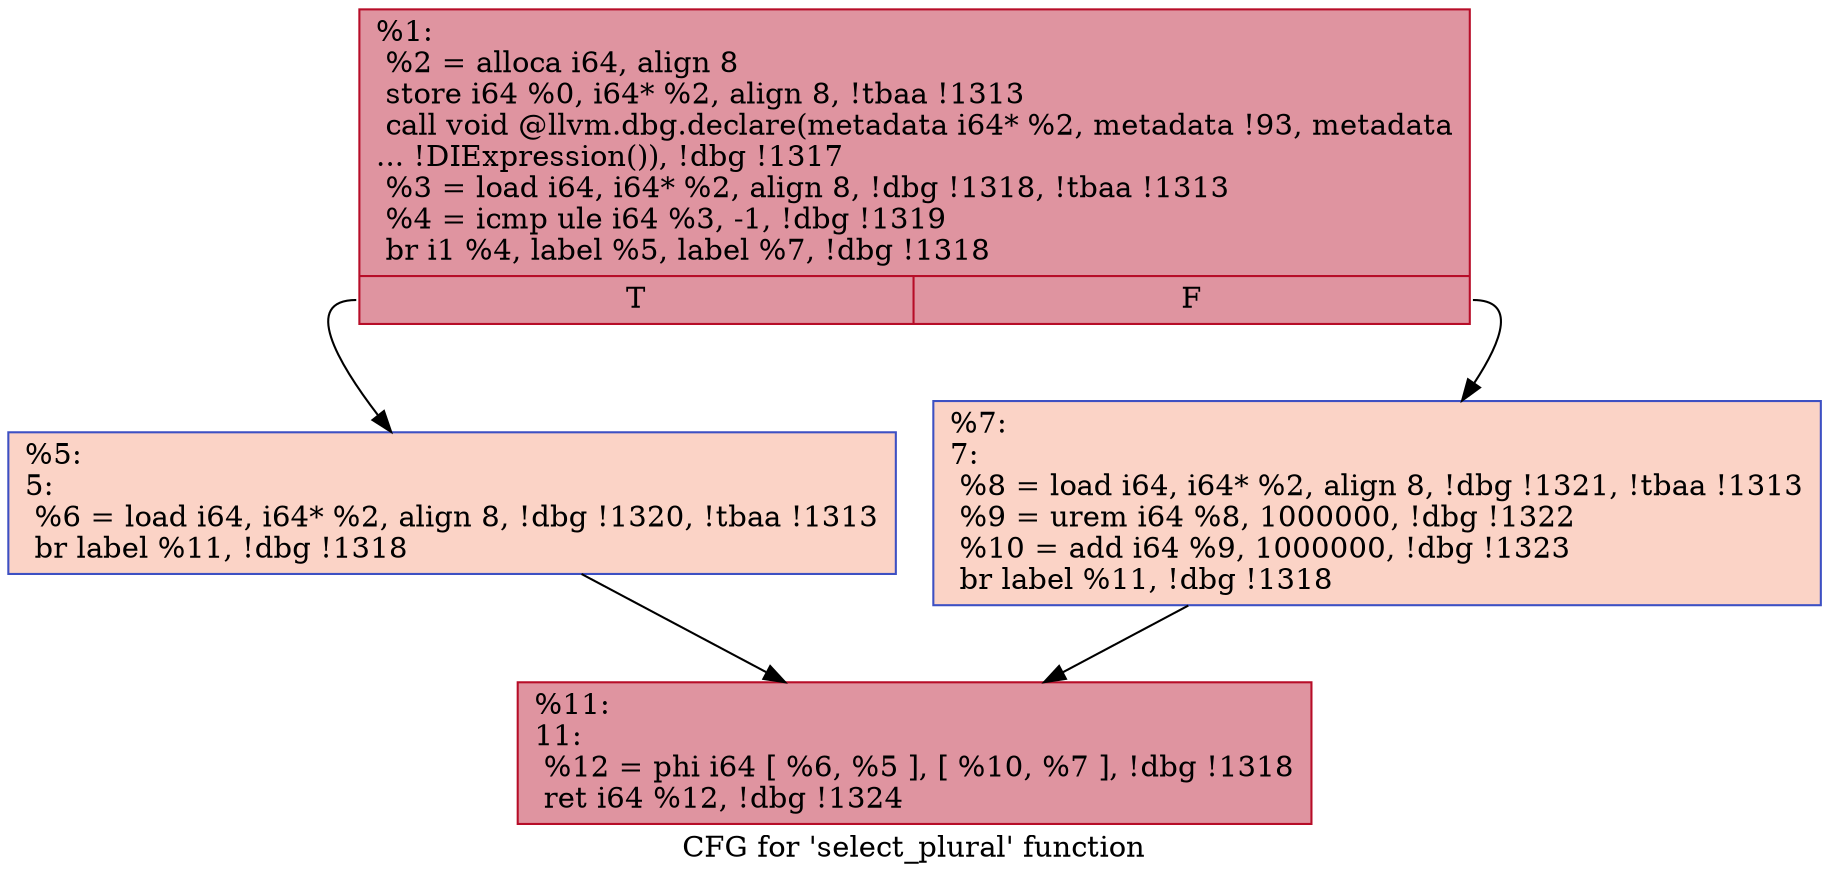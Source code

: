digraph "CFG for 'select_plural' function" {
	label="CFG for 'select_plural' function";

	Node0xf9c2d0 [shape=record,color="#b70d28ff", style=filled, fillcolor="#b70d2870",label="{%1:\l  %2 = alloca i64, align 8\l  store i64 %0, i64* %2, align 8, !tbaa !1313\l  call void @llvm.dbg.declare(metadata i64* %2, metadata !93, metadata\l... !DIExpression()), !dbg !1317\l  %3 = load i64, i64* %2, align 8, !dbg !1318, !tbaa !1313\l  %4 = icmp ule i64 %3, -1, !dbg !1319\l  br i1 %4, label %5, label %7, !dbg !1318\l|{<s0>T|<s1>F}}"];
	Node0xf9c2d0:s0 -> Node0xf9c350;
	Node0xf9c2d0:s1 -> Node0xf9c3a0;
	Node0xf9c350 [shape=record,color="#3d50c3ff", style=filled, fillcolor="#f59c7d70",label="{%5:\l5:                                                \l  %6 = load i64, i64* %2, align 8, !dbg !1320, !tbaa !1313\l  br label %11, !dbg !1318\l}"];
	Node0xf9c350 -> Node0xf9c3f0;
	Node0xf9c3a0 [shape=record,color="#3d50c3ff", style=filled, fillcolor="#f59c7d70",label="{%7:\l7:                                                \l  %8 = load i64, i64* %2, align 8, !dbg !1321, !tbaa !1313\l  %9 = urem i64 %8, 1000000, !dbg !1322\l  %10 = add i64 %9, 1000000, !dbg !1323\l  br label %11, !dbg !1318\l}"];
	Node0xf9c3a0 -> Node0xf9c3f0;
	Node0xf9c3f0 [shape=record,color="#b70d28ff", style=filled, fillcolor="#b70d2870",label="{%11:\l11:                                               \l  %12 = phi i64 [ %6, %5 ], [ %10, %7 ], !dbg !1318\l  ret i64 %12, !dbg !1324\l}"];
}
